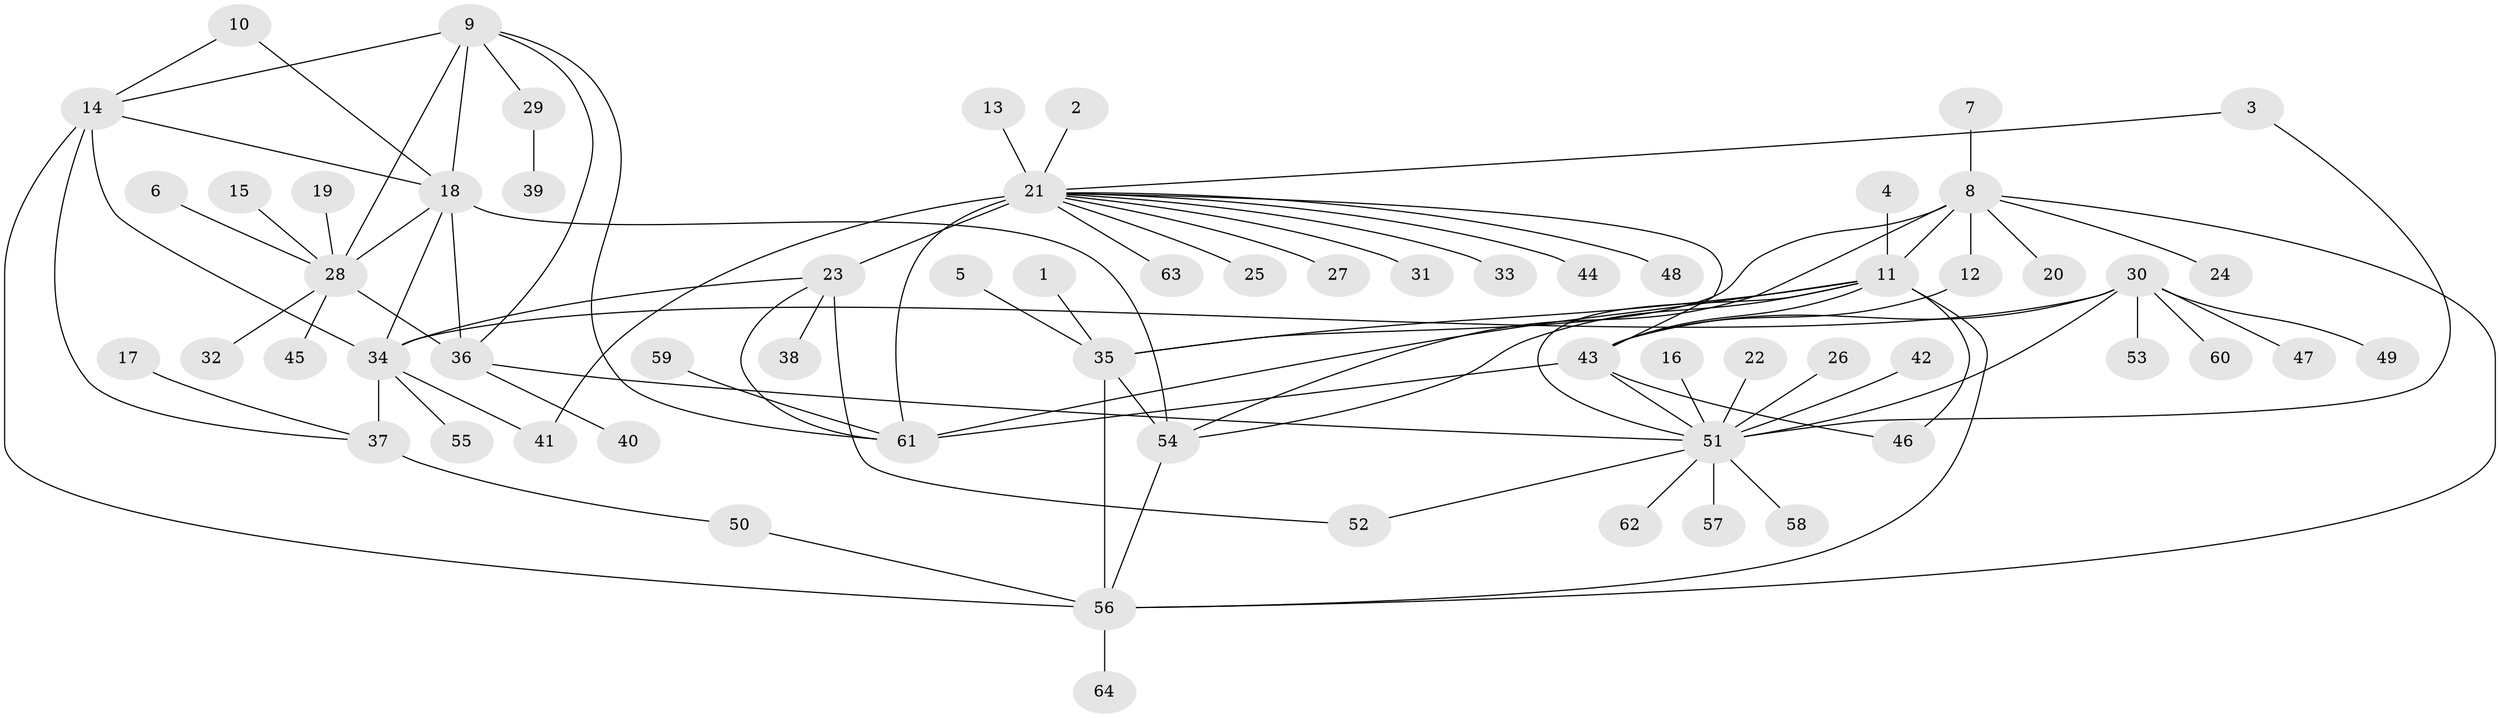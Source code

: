 // original degree distribution, {8: 0.03125, 6: 0.03125, 10: 0.046875, 9: 0.046875, 7: 0.0390625, 12: 0.0234375, 11: 0.015625, 1: 0.578125, 2: 0.171875, 3: 0.0078125, 4: 0.0078125}
// Generated by graph-tools (version 1.1) at 2025/02/03/09/25 03:02:32]
// undirected, 64 vertices, 92 edges
graph export_dot {
graph [start="1"]
  node [color=gray90,style=filled];
  1;
  2;
  3;
  4;
  5;
  6;
  7;
  8;
  9;
  10;
  11;
  12;
  13;
  14;
  15;
  16;
  17;
  18;
  19;
  20;
  21;
  22;
  23;
  24;
  25;
  26;
  27;
  28;
  29;
  30;
  31;
  32;
  33;
  34;
  35;
  36;
  37;
  38;
  39;
  40;
  41;
  42;
  43;
  44;
  45;
  46;
  47;
  48;
  49;
  50;
  51;
  52;
  53;
  54;
  55;
  56;
  57;
  58;
  59;
  60;
  61;
  62;
  63;
  64;
  1 -- 35 [weight=1.0];
  2 -- 21 [weight=1.0];
  3 -- 21 [weight=1.0];
  3 -- 51 [weight=1.0];
  4 -- 11 [weight=1.0];
  5 -- 35 [weight=1.0];
  6 -- 28 [weight=1.0];
  7 -- 8 [weight=1.0];
  8 -- 11 [weight=1.0];
  8 -- 12 [weight=1.0];
  8 -- 20 [weight=1.0];
  8 -- 24 [weight=1.0];
  8 -- 35 [weight=2.0];
  8 -- 54 [weight=1.0];
  8 -- 56 [weight=1.0];
  9 -- 14 [weight=1.0];
  9 -- 18 [weight=3.0];
  9 -- 28 [weight=1.0];
  9 -- 29 [weight=1.0];
  9 -- 36 [weight=1.0];
  9 -- 61 [weight=1.0];
  10 -- 14 [weight=1.0];
  10 -- 18 [weight=1.0];
  11 -- 35 [weight=2.0];
  11 -- 43 [weight=1.0];
  11 -- 46 [weight=1.0];
  11 -- 51 [weight=1.0];
  11 -- 54 [weight=1.0];
  11 -- 56 [weight=1.0];
  11 -- 61 [weight=1.0];
  12 -- 43 [weight=1.0];
  13 -- 21 [weight=1.0];
  14 -- 18 [weight=1.0];
  14 -- 34 [weight=3.0];
  14 -- 37 [weight=2.0];
  14 -- 56 [weight=1.0];
  15 -- 28 [weight=1.0];
  16 -- 51 [weight=1.0];
  17 -- 37 [weight=1.0];
  18 -- 28 [weight=3.0];
  18 -- 34 [weight=1.0];
  18 -- 36 [weight=3.0];
  18 -- 54 [weight=1.0];
  19 -- 28 [weight=1.0];
  21 -- 23 [weight=4.0];
  21 -- 25 [weight=1.0];
  21 -- 27 [weight=1.0];
  21 -- 31 [weight=1.0];
  21 -- 33 [weight=1.0];
  21 -- 41 [weight=1.0];
  21 -- 43 [weight=1.0];
  21 -- 44 [weight=1.0];
  21 -- 48 [weight=1.0];
  21 -- 61 [weight=4.0];
  21 -- 63 [weight=1.0];
  22 -- 51 [weight=1.0];
  23 -- 34 [weight=1.0];
  23 -- 38 [weight=1.0];
  23 -- 52 [weight=1.0];
  23 -- 61 [weight=1.0];
  26 -- 51 [weight=1.0];
  28 -- 32 [weight=1.0];
  28 -- 36 [weight=1.0];
  28 -- 45 [weight=1.0];
  29 -- 39 [weight=1.0];
  30 -- 34 [weight=1.0];
  30 -- 43 [weight=1.0];
  30 -- 47 [weight=1.0];
  30 -- 49 [weight=1.0];
  30 -- 51 [weight=4.0];
  30 -- 53 [weight=1.0];
  30 -- 60 [weight=1.0];
  34 -- 37 [weight=6.0];
  34 -- 41 [weight=1.0];
  34 -- 55 [weight=1.0];
  35 -- 54 [weight=2.0];
  35 -- 56 [weight=2.0];
  36 -- 40 [weight=1.0];
  36 -- 51 [weight=1.0];
  37 -- 50 [weight=1.0];
  42 -- 51 [weight=1.0];
  43 -- 46 [weight=1.0];
  43 -- 51 [weight=4.0];
  43 -- 61 [weight=1.0];
  50 -- 56 [weight=1.0];
  51 -- 52 [weight=1.0];
  51 -- 57 [weight=1.0];
  51 -- 58 [weight=1.0];
  51 -- 62 [weight=1.0];
  54 -- 56 [weight=1.0];
  56 -- 64 [weight=1.0];
  59 -- 61 [weight=1.0];
}
